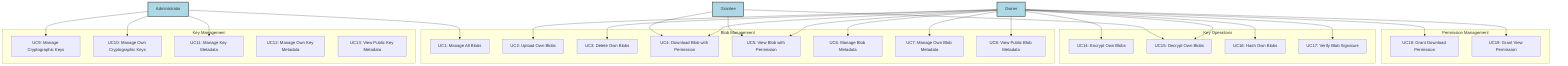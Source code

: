 graph TD;

%% Actors (Users)
Admin["Administrator"]
Owner["Owner"]
Grantee["Grantee"]

%% Use Cases Grouped by Domain
subgraph Blob_Management ["Blob Management"]
    UC1["UC1: Manage All Blobs"]
    UC2["UC2: Upload Own Blobs"]
    UC3["UC3: Delete Own Blobs"]
    UC4["UC4: Download Blob with Permission"]
    UC5["UC5: View Blob with Permission"]
    UC6["UC6: Manage Blob Metadata"]
    UC7["UC7: Manage Own Blob Metadata"]
    UC8["UC8: View Public Blob Metadata"]
end

subgraph Key_Management ["Key Management"]
    UC9["UC9: Manage Cryptographic Keys"]
    UC10["UC10: Manage Own Cryptographic Keys"]
    UC11["UC11: Manage Key Metadata"]
    UC12["UC12: Manage Own Key Metadata"]
    UC13["UC13: View Public Key Metadata"]
end

subgraph Key_Operations ["Key Operations"]
    UC14["UC14: Encrypt Own Blobs"]
    UC15["UC15: Decrypt Own Blobs"]
    UC16["UC16: Hash Own Blobs"]
    UC17["UC17: Verify Blob Signature"]
end

subgraph Permission_Management ["Permission Management"]
    UC18["UC18: Grant Download Permission"]
    UC19["UC19: Grant View Permission"]
end

%% Actor -> Use Cases
Admin --> UC1
Admin --> UC9
Admin --> UC10
Admin --> UC11

Owner --> UC2
Owner --> UC3
Owner --> UC4
Owner --> UC5
Owner --> UC6
Owner --> UC7
Owner --> UC8
Owner --> UC14
Owner --> UC15
Owner --> UC16
Owner --> UC17
Owner --> UC18
Owner --> UC19

Grantee --> UC4
Grantee --> UC5
Grantee --> UC15

%% Class definitions for actors
classDef actor fill:#ADD8E6,stroke:#333,stroke-width:2px;
class Admin,Owner,Grantee actor;

%% Class definitions for domains
class Blob_Management fill:#FFD700,stroke:#333,stroke-width:2px;
class Key_Management fill:#90EE90,stroke:#333,stroke-width:2px;
class Key_Operations fill:#98FB98,stroke:#333,stroke-width:2px;
class Permission_Management fill:#FF6347,stroke:#333,stroke-width:2px;